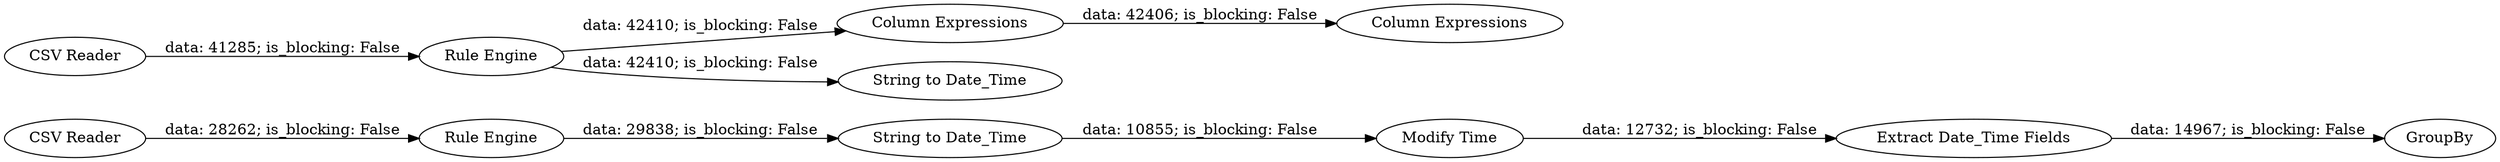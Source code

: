 digraph {
	"-6707088715875949498_8" [label="String to Date_Time"]
	"-6707088715875949498_2" [label="CSV Reader"]
	"-6707088715875949498_6" [label="Column Expressions"]
	"-6707088715875949498_9" [label="Modify Time"]
	"-6707088715875949498_5" [label="Column Expressions"]
	"-6707088715875949498_3" [label="Rule Engine"]
	"-6707088715875949498_10" [label="Extract Date_Time Fields"]
	"-6707088715875949498_11" [label=GroupBy]
	"-6707088715875949498_4" [label="String to Date_Time"]
	"-6707088715875949498_7" [label="Rule Engine"]
	"-6707088715875949498_1" [label="CSV Reader"]
	"-6707088715875949498_3" -> "-6707088715875949498_4" [label="data: 42410; is_blocking: False"]
	"-6707088715875949498_1" -> "-6707088715875949498_3" [label="data: 41285; is_blocking: False"]
	"-6707088715875949498_5" -> "-6707088715875949498_6" [label="data: 42406; is_blocking: False"]
	"-6707088715875949498_7" -> "-6707088715875949498_8" [label="data: 29838; is_blocking: False"]
	"-6707088715875949498_2" -> "-6707088715875949498_7" [label="data: 28262; is_blocking: False"]
	"-6707088715875949498_9" -> "-6707088715875949498_10" [label="data: 12732; is_blocking: False"]
	"-6707088715875949498_8" -> "-6707088715875949498_9" [label="data: 10855; is_blocking: False"]
	"-6707088715875949498_3" -> "-6707088715875949498_5" [label="data: 42410; is_blocking: False"]
	"-6707088715875949498_10" -> "-6707088715875949498_11" [label="data: 14967; is_blocking: False"]
	rankdir=LR
}
